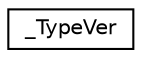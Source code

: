 digraph "Graphical Class Hierarchy"
{
  edge [fontname="Helvetica",fontsize="10",labelfontname="Helvetica",labelfontsize="10"];
  node [fontname="Helvetica",fontsize="10",shape=record];
  rankdir="LR";
  Node1 [label="_TypeVer",height=0.2,width=0.4,color="black", fillcolor="white", style="filled",URL="$struct___type_ver.html"];
}
